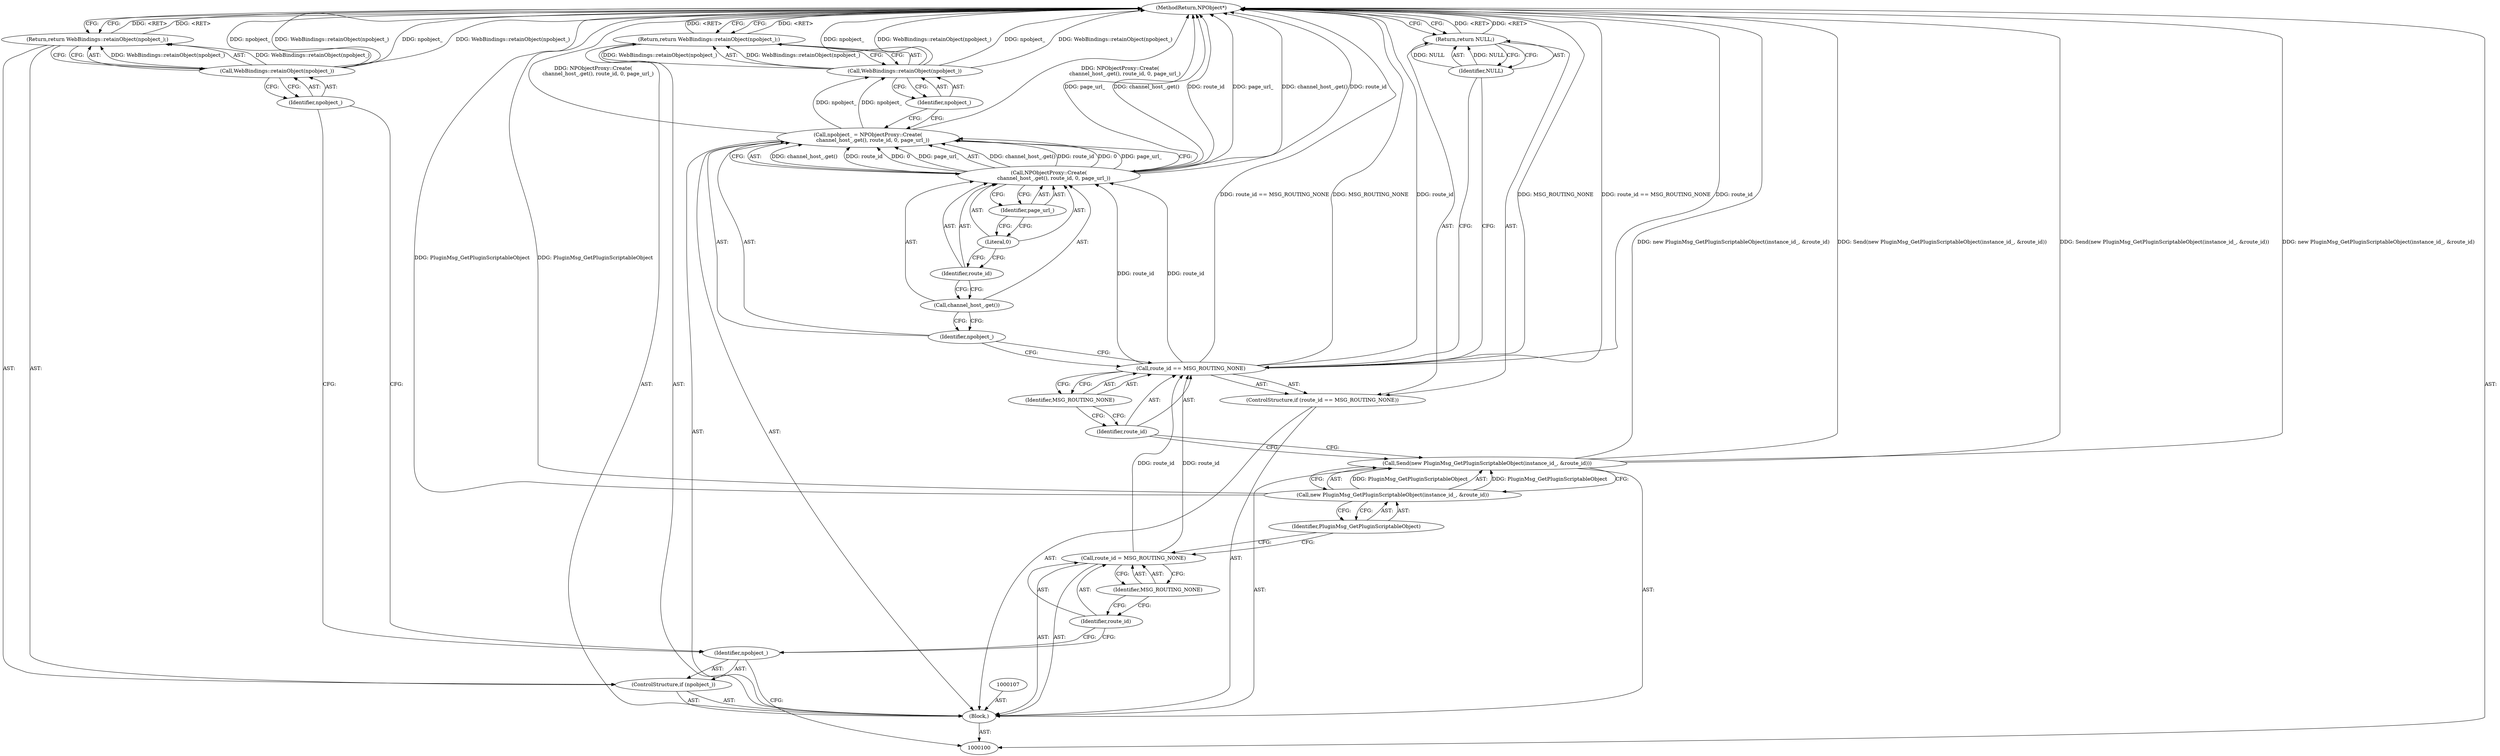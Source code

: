 digraph "0_Chrome_ea3d1d84be3d6f97bf50e76511c9e26af6895533_14" {
"1000130" [label="(MethodReturn,NPObject*)"];
"1000101" [label="(Block,)"];
"1000122" [label="(Call,NPObjectProxy::Create(\n      channel_host_.get(), route_id, 0, page_url_))"];
"1000120" [label="(Call,npobject_ = NPObjectProxy::Create(\n      channel_host_.get(), route_id, 0, page_url_))"];
"1000121" [label="(Identifier,npobject_)"];
"1000124" [label="(Identifier,route_id)"];
"1000125" [label="(Literal,0)"];
"1000126" [label="(Identifier,page_url_)"];
"1000123" [label="(Call,channel_host_.get())"];
"1000127" [label="(Return,return WebBindings::retainObject(npobject_);)"];
"1000129" [label="(Identifier,npobject_)"];
"1000128" [label="(Call,WebBindings::retainObject(npobject_))"];
"1000102" [label="(ControlStructure,if (npobject_))"];
"1000103" [label="(Identifier,npobject_)"];
"1000105" [label="(Call,WebBindings::retainObject(npobject_))"];
"1000106" [label="(Identifier,npobject_)"];
"1000104" [label="(Return,return WebBindings::retainObject(npobject_);)"];
"1000110" [label="(Identifier,MSG_ROUTING_NONE)"];
"1000108" [label="(Call,route_id = MSG_ROUTING_NONE)"];
"1000109" [label="(Identifier,route_id)"];
"1000113" [label="(Identifier,PluginMsg_GetPluginScriptableObject)"];
"1000111" [label="(Call,Send(new PluginMsg_GetPluginScriptableObject(instance_id_, &route_id)))"];
"1000112" [label="(Call,new PluginMsg_GetPluginScriptableObject(instance_id_, &route_id))"];
"1000117" [label="(Identifier,MSG_ROUTING_NONE)"];
"1000114" [label="(ControlStructure,if (route_id == MSG_ROUTING_NONE))"];
"1000115" [label="(Call,route_id == MSG_ROUTING_NONE)"];
"1000116" [label="(Identifier,route_id)"];
"1000119" [label="(Identifier,NULL)"];
"1000118" [label="(Return,return NULL;)"];
"1000130" -> "1000100"  [label="AST: "];
"1000130" -> "1000104"  [label="CFG: "];
"1000130" -> "1000118"  [label="CFG: "];
"1000130" -> "1000127"  [label="CFG: "];
"1000127" -> "1000130"  [label="DDG: <RET>"];
"1000118" -> "1000130"  [label="DDG: <RET>"];
"1000115" -> "1000130"  [label="DDG: MSG_ROUTING_NONE"];
"1000115" -> "1000130"  [label="DDG: route_id == MSG_ROUTING_NONE"];
"1000115" -> "1000130"  [label="DDG: route_id"];
"1000122" -> "1000130"  [label="DDG: page_url_"];
"1000122" -> "1000130"  [label="DDG: channel_host_.get()"];
"1000122" -> "1000130"  [label="DDG: route_id"];
"1000105" -> "1000130"  [label="DDG: WebBindings::retainObject(npobject_)"];
"1000105" -> "1000130"  [label="DDG: npobject_"];
"1000128" -> "1000130"  [label="DDG: npobject_"];
"1000128" -> "1000130"  [label="DDG: WebBindings::retainObject(npobject_)"];
"1000111" -> "1000130"  [label="DDG: new PluginMsg_GetPluginScriptableObject(instance_id_, &route_id)"];
"1000111" -> "1000130"  [label="DDG: Send(new PluginMsg_GetPluginScriptableObject(instance_id_, &route_id))"];
"1000120" -> "1000130"  [label="DDG: NPObjectProxy::Create(\n      channel_host_.get(), route_id, 0, page_url_)"];
"1000112" -> "1000130"  [label="DDG: PluginMsg_GetPluginScriptableObject"];
"1000104" -> "1000130"  [label="DDG: <RET>"];
"1000101" -> "1000100"  [label="AST: "];
"1000102" -> "1000101"  [label="AST: "];
"1000107" -> "1000101"  [label="AST: "];
"1000108" -> "1000101"  [label="AST: "];
"1000111" -> "1000101"  [label="AST: "];
"1000114" -> "1000101"  [label="AST: "];
"1000120" -> "1000101"  [label="AST: "];
"1000127" -> "1000101"  [label="AST: "];
"1000122" -> "1000120"  [label="AST: "];
"1000122" -> "1000126"  [label="CFG: "];
"1000123" -> "1000122"  [label="AST: "];
"1000124" -> "1000122"  [label="AST: "];
"1000125" -> "1000122"  [label="AST: "];
"1000126" -> "1000122"  [label="AST: "];
"1000120" -> "1000122"  [label="CFG: "];
"1000122" -> "1000130"  [label="DDG: page_url_"];
"1000122" -> "1000130"  [label="DDG: channel_host_.get()"];
"1000122" -> "1000130"  [label="DDG: route_id"];
"1000122" -> "1000120"  [label="DDG: channel_host_.get()"];
"1000122" -> "1000120"  [label="DDG: route_id"];
"1000122" -> "1000120"  [label="DDG: 0"];
"1000122" -> "1000120"  [label="DDG: page_url_"];
"1000115" -> "1000122"  [label="DDG: route_id"];
"1000120" -> "1000101"  [label="AST: "];
"1000120" -> "1000122"  [label="CFG: "];
"1000121" -> "1000120"  [label="AST: "];
"1000122" -> "1000120"  [label="AST: "];
"1000129" -> "1000120"  [label="CFG: "];
"1000120" -> "1000130"  [label="DDG: NPObjectProxy::Create(\n      channel_host_.get(), route_id, 0, page_url_)"];
"1000122" -> "1000120"  [label="DDG: channel_host_.get()"];
"1000122" -> "1000120"  [label="DDG: route_id"];
"1000122" -> "1000120"  [label="DDG: 0"];
"1000122" -> "1000120"  [label="DDG: page_url_"];
"1000120" -> "1000128"  [label="DDG: npobject_"];
"1000121" -> "1000120"  [label="AST: "];
"1000121" -> "1000115"  [label="CFG: "];
"1000123" -> "1000121"  [label="CFG: "];
"1000124" -> "1000122"  [label="AST: "];
"1000124" -> "1000123"  [label="CFG: "];
"1000125" -> "1000124"  [label="CFG: "];
"1000125" -> "1000122"  [label="AST: "];
"1000125" -> "1000124"  [label="CFG: "];
"1000126" -> "1000125"  [label="CFG: "];
"1000126" -> "1000122"  [label="AST: "];
"1000126" -> "1000125"  [label="CFG: "];
"1000122" -> "1000126"  [label="CFG: "];
"1000123" -> "1000122"  [label="AST: "];
"1000123" -> "1000121"  [label="CFG: "];
"1000124" -> "1000123"  [label="CFG: "];
"1000127" -> "1000101"  [label="AST: "];
"1000127" -> "1000128"  [label="CFG: "];
"1000128" -> "1000127"  [label="AST: "];
"1000130" -> "1000127"  [label="CFG: "];
"1000127" -> "1000130"  [label="DDG: <RET>"];
"1000128" -> "1000127"  [label="DDG: WebBindings::retainObject(npobject_)"];
"1000129" -> "1000128"  [label="AST: "];
"1000129" -> "1000120"  [label="CFG: "];
"1000128" -> "1000129"  [label="CFG: "];
"1000128" -> "1000127"  [label="AST: "];
"1000128" -> "1000129"  [label="CFG: "];
"1000129" -> "1000128"  [label="AST: "];
"1000127" -> "1000128"  [label="CFG: "];
"1000128" -> "1000130"  [label="DDG: npobject_"];
"1000128" -> "1000130"  [label="DDG: WebBindings::retainObject(npobject_)"];
"1000128" -> "1000127"  [label="DDG: WebBindings::retainObject(npobject_)"];
"1000120" -> "1000128"  [label="DDG: npobject_"];
"1000102" -> "1000101"  [label="AST: "];
"1000103" -> "1000102"  [label="AST: "];
"1000104" -> "1000102"  [label="AST: "];
"1000103" -> "1000102"  [label="AST: "];
"1000103" -> "1000100"  [label="CFG: "];
"1000106" -> "1000103"  [label="CFG: "];
"1000109" -> "1000103"  [label="CFG: "];
"1000105" -> "1000104"  [label="AST: "];
"1000105" -> "1000106"  [label="CFG: "];
"1000106" -> "1000105"  [label="AST: "];
"1000104" -> "1000105"  [label="CFG: "];
"1000105" -> "1000130"  [label="DDG: WebBindings::retainObject(npobject_)"];
"1000105" -> "1000130"  [label="DDG: npobject_"];
"1000105" -> "1000104"  [label="DDG: WebBindings::retainObject(npobject_)"];
"1000106" -> "1000105"  [label="AST: "];
"1000106" -> "1000103"  [label="CFG: "];
"1000105" -> "1000106"  [label="CFG: "];
"1000104" -> "1000102"  [label="AST: "];
"1000104" -> "1000105"  [label="CFG: "];
"1000105" -> "1000104"  [label="AST: "];
"1000130" -> "1000104"  [label="CFG: "];
"1000104" -> "1000130"  [label="DDG: <RET>"];
"1000105" -> "1000104"  [label="DDG: WebBindings::retainObject(npobject_)"];
"1000110" -> "1000108"  [label="AST: "];
"1000110" -> "1000109"  [label="CFG: "];
"1000108" -> "1000110"  [label="CFG: "];
"1000108" -> "1000101"  [label="AST: "];
"1000108" -> "1000110"  [label="CFG: "];
"1000109" -> "1000108"  [label="AST: "];
"1000110" -> "1000108"  [label="AST: "];
"1000113" -> "1000108"  [label="CFG: "];
"1000108" -> "1000115"  [label="DDG: route_id"];
"1000109" -> "1000108"  [label="AST: "];
"1000109" -> "1000103"  [label="CFG: "];
"1000110" -> "1000109"  [label="CFG: "];
"1000113" -> "1000112"  [label="AST: "];
"1000113" -> "1000108"  [label="CFG: "];
"1000112" -> "1000113"  [label="CFG: "];
"1000111" -> "1000101"  [label="AST: "];
"1000111" -> "1000112"  [label="CFG: "];
"1000112" -> "1000111"  [label="AST: "];
"1000116" -> "1000111"  [label="CFG: "];
"1000111" -> "1000130"  [label="DDG: new PluginMsg_GetPluginScriptableObject(instance_id_, &route_id)"];
"1000111" -> "1000130"  [label="DDG: Send(new PluginMsg_GetPluginScriptableObject(instance_id_, &route_id))"];
"1000112" -> "1000111"  [label="DDG: PluginMsg_GetPluginScriptableObject"];
"1000112" -> "1000111"  [label="AST: "];
"1000112" -> "1000113"  [label="CFG: "];
"1000113" -> "1000112"  [label="AST: "];
"1000111" -> "1000112"  [label="CFG: "];
"1000112" -> "1000130"  [label="DDG: PluginMsg_GetPluginScriptableObject"];
"1000112" -> "1000111"  [label="DDG: PluginMsg_GetPluginScriptableObject"];
"1000117" -> "1000115"  [label="AST: "];
"1000117" -> "1000116"  [label="CFG: "];
"1000115" -> "1000117"  [label="CFG: "];
"1000114" -> "1000101"  [label="AST: "];
"1000115" -> "1000114"  [label="AST: "];
"1000118" -> "1000114"  [label="AST: "];
"1000115" -> "1000114"  [label="AST: "];
"1000115" -> "1000117"  [label="CFG: "];
"1000116" -> "1000115"  [label="AST: "];
"1000117" -> "1000115"  [label="AST: "];
"1000119" -> "1000115"  [label="CFG: "];
"1000121" -> "1000115"  [label="CFG: "];
"1000115" -> "1000130"  [label="DDG: MSG_ROUTING_NONE"];
"1000115" -> "1000130"  [label="DDG: route_id == MSG_ROUTING_NONE"];
"1000115" -> "1000130"  [label="DDG: route_id"];
"1000108" -> "1000115"  [label="DDG: route_id"];
"1000115" -> "1000122"  [label="DDG: route_id"];
"1000116" -> "1000115"  [label="AST: "];
"1000116" -> "1000111"  [label="CFG: "];
"1000117" -> "1000116"  [label="CFG: "];
"1000119" -> "1000118"  [label="AST: "];
"1000119" -> "1000115"  [label="CFG: "];
"1000118" -> "1000119"  [label="CFG: "];
"1000119" -> "1000118"  [label="DDG: NULL"];
"1000118" -> "1000114"  [label="AST: "];
"1000118" -> "1000119"  [label="CFG: "];
"1000119" -> "1000118"  [label="AST: "];
"1000130" -> "1000118"  [label="CFG: "];
"1000118" -> "1000130"  [label="DDG: <RET>"];
"1000119" -> "1000118"  [label="DDG: NULL"];
}
